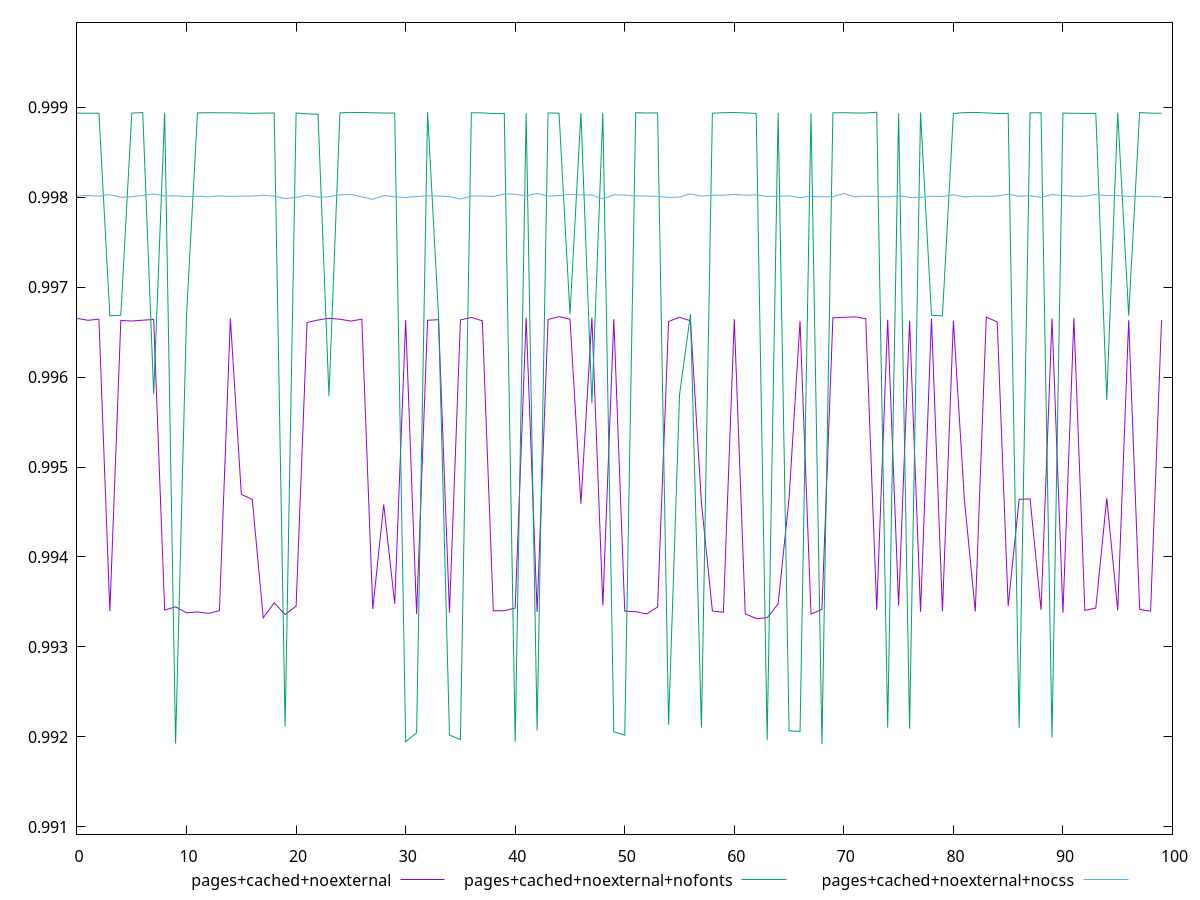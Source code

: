 $_pagesCachedNoexternal <<EOF
0.9966525832291012
0.9966312712849413
0.9966431728762699
0.9933961535833932
0.9966290048772664
0.9966231671969242
0.9966324508576594
0.9966399890852553
0.9934101816779591
0.9934462018567001
0.9933790278546821
0.9933895058927211
0.9933724528592078
0.9934035535746661
0.996652685056526
0.994696097574153
0.9946399109172896
0.993324103090687
0.9934909202548805
0.9933598497812126
0.9934550471835388
0.996607200852768
0.9966341391683238
0.996653371791028
0.996642773394312
0.9966226155163079
0.9966434887464358
0.993420896585601
0.9945841649864157
0.993480288096585
0.9966333625350332
0.993365181318046
0.9966316957046355
0.9966379062696117
0.993382169841458
0.9966352223209965
0.9966631049896921
0.9966257720735063
0.9934026240524576
0.9934034057022774
0.9934325548791725
0.9966610423609379
0.9933900021641615
0.9966402953981677
0.9966719546463649
0.9966442235220557
0.9945922722533853
0.9966606011750484
0.9934630655333807
0.9966439348354287
0.9933982542436754
0.9933919402813371
0.9933678852774238
0.993443943642301
0.9966182630063289
0.9966652444709887
0.9966255040241305
0.9946028693989515
0.9934003262597119
0.9933851714425551
0.9966444015002784
0.9933679391720264
0.9933164666291344
0.993324523806153
0.9934776338296025
0.994653454870003
0.9966211585893947
0.9933651919233175
0.9934175425146761
0.9966590134193097
0.9966642288823979
0.9966699737089593
0.9966487359655154
0.9934121455423645
0.9966379812542596
0.9934585777173366
0.9966262449357879
0.9933910466288036
0.9966510468775612
0.9933964301751028
0.9966271611051871
0.9946429496391596
0.9933944172122877
0.9966674131858158
0.9966123396579369
0.9934556467858597
0.9946406634912446
0.9946461876687571
0.9934114710324546
0.9966517945317193
0.9933809682278056
0.9966550805990397
0.9934062799952275
0.9934324285226943
0.9946538691896655
0.9934063495094959
0.9966315934121714
0.9934180241264834
0.9933974536699384
0.9966321461998202
EOF
$_pagesCachedNoexternalNofonts <<EOF
0.9989340054487921
0.998932878049061
0.9989332352112376
0.996681201654533
0.9966876658730686
0.9989346910263122
0.9989409693487432
0.9958133845084703
0.998937103289224
0.9919262540861179
0.9966932083674558
0.9989361931450922
0.9989388391849601
0.9989376546021111
0.9989368096259337
0.9989352455955924
0.9989319374693335
0.9989349427958922
0.9989352957490707
0.9921175089858041
0.9989351296375215
0.9989253421545362
0.9989222739040223
0.9957867135658143
0.9989372650303217
0.9989420256493801
0.9989406755852294
0.9989380403911151
0.9989348153058271
0.9989350578491192
0.9919465790820734
0.9920460177250782
0.9989431259831762
0.996680752723078
0.9920206135951122
0.991969912517521
0.9989378291389694
0.9989368537483188
0.9989284416445023
0.9989304339949749
0.9919461067161022
0.9989331071042136
0.9920723543422738
0.9989361393452227
0.9989332038767922
0.99669722322089
0.9989356702326613
0.9957085121524729
0.99893693417615
0.9920575512576884
0.9920192084834172
0.9989385426748681
0.9989351485043727
0.9989365848558219
0.9921347851295705
0.9958006031245681
0.9966994518003904
0.9921049793492955
0.9989330928181697
0.9989385697581377
0.9989405238670581
0.9989362372870223
0.998930458465896
0.9919679681707783
0.9989360786454388
0.9920685878076496
0.9920602147405391
0.9989311084047272
0.9919193843592118
0.9989376734347741
0.998938766210794
0.998935769127373
0.9989346924072566
0.9989437188118528
0.9921037022795196
0.9989313723561817
0.9920923729998761
0.9989408772392714
0.9966858649055896
0.9966810853887657
0.998930373046671
0.99893937008278
0.998942078305908
0.9989364745259217
0.9989301652484237
0.9989316242633933
0.9921020598372705
0.9989374961220389
0.9989384953926406
0.9919905090220931
0.9989347697379578
0.9989320320169871
0.9989315361471653
0.9989311411706392
0.9957458175070515
0.9989387891590583
0.996683550017394
0.9989402024997402
0.9989337065254715
0.9989317382065146
EOF
$_pagesCachedNoexternalNocss <<EOF
0.9980127437123802
0.9980189772898862
0.9980117806793037
0.9980279231434968
0.9979981889640633
0.9980043035082558
0.9980198612508193
0.9980362045841538
0.9980130909382521
0.9980151637669159
0.9980059781637041
0.9980101532029291
0.9980032996910297
0.9980137594600731
0.9980082123599295
0.9980118197678245
0.9980128830504955
0.998021077134932
0.998011509993997
0.9979834169275499
0.9979989271815977
0.9980217385063419
0.9979994103223995
0.9980037887013806
0.9980261338965958
0.9980307043344036
0.9980031398740175
0.9979754686569919
0.9980174307533658
0.9980040305841941
0.9979959411903557
0.9980069669374596
0.9980153044514444
0.9980114871283108
0.9980060742489576
0.9979788141317782
0.9980117917421508
0.9980129213856289
0.9980065952664952
0.9980356703518716
0.9980329770762559
0.9980144543383394
0.998041920861012
0.9980122954217789
0.9980177619145265
0.9980297346206773
0.9980258243219751
0.9980236445367092
0.997981561085268
0.9980254090536007
0.9980232722524666
0.998014102869048
0.9980123440885554
0.9980089891619233
0.9979969603747945
0.9980009184655596
0.9980377409017457
0.998010645386976
0.9980217318934448
0.9980221521469892
0.9980306062073843
0.9980215761182061
0.9980255506630415
0.9980074294219248
0.9980090836623225
0.9980140011774474
0.9979945876141362
0.9980082869486429
0.9980039077962641
0.9980061681135222
0.9980398404704194
0.9980039684512474
0.998011755603347
0.9980072809332481
0.9980037088086733
0.9980135479393565
0.9979967630956317
0.9979983142381794
0.9980097251429254
0.9980064260393181
0.9980269054745732
0.9980019912784459
0.998011686274473
0.998008587497875
0.998012203984824
0.9980341569575328
0.9980089625830827
0.9980170818856141
0.9979972110319134
0.9980297675850776
0.9980184322054758
0.9980103221939036
0.9980109006670407
0.9980282170800503
0.9980173961630404
0.9980171635866018
0.998008358581385
0.9980096756901864
0.9980084855955405
0.9980028046712226
EOF
set key outside below
set terminal pngcairo
set output "report_00004_2020-11-02T20-21-41.718Z/interactive/interactive_pages+cached+noexternal_pages+cached+noexternal+nofonts_pages+cached+noexternal+nocss.png"
set yrange [0.9909193843592118:0.9999437188118528]
plot $_pagesCachedNoexternal title "pages+cached+noexternal" with line ,$_pagesCachedNoexternalNofonts title "pages+cached+noexternal+nofonts" with line ,$_pagesCachedNoexternalNocss title "pages+cached+noexternal+nocss" with line ,